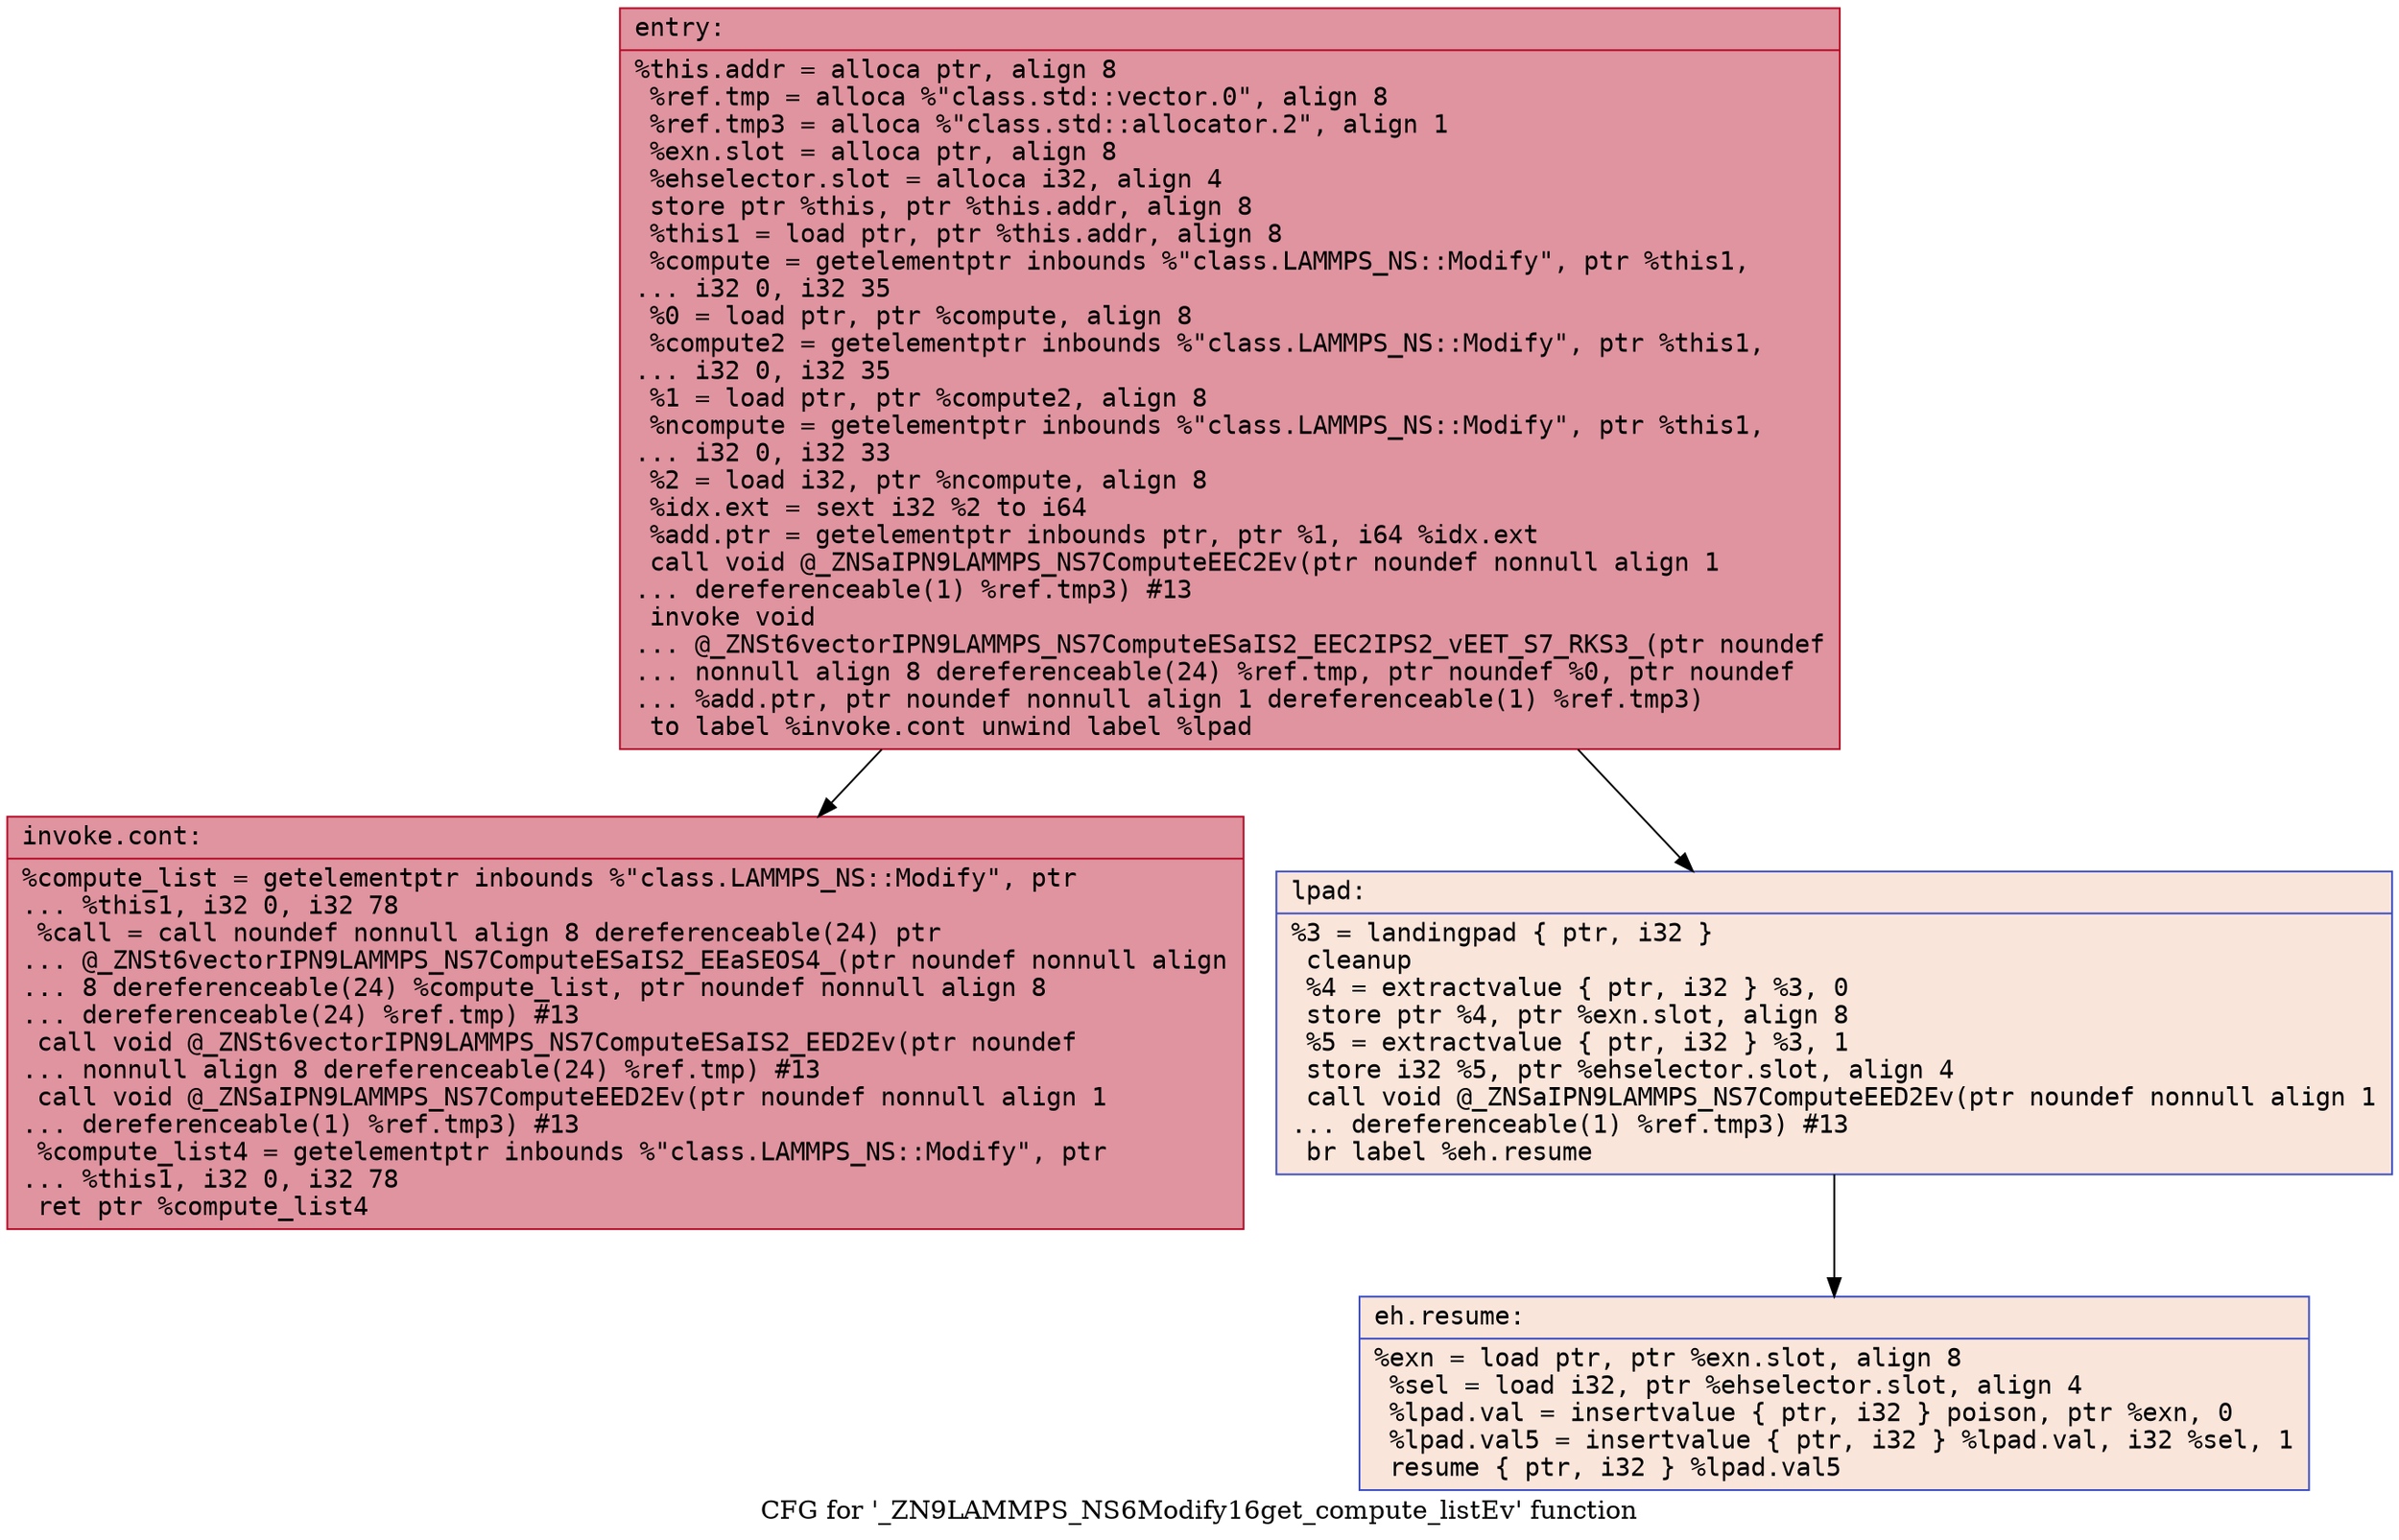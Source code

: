 digraph "CFG for '_ZN9LAMMPS_NS6Modify16get_compute_listEv' function" {
	label="CFG for '_ZN9LAMMPS_NS6Modify16get_compute_listEv' function";

	Node0x561f1641ead0 [shape=record,color="#b70d28ff", style=filled, fillcolor="#b70d2870" fontname="Courier",label="{entry:\l|  %this.addr = alloca ptr, align 8\l  %ref.tmp = alloca %\"class.std::vector.0\", align 8\l  %ref.tmp3 = alloca %\"class.std::allocator.2\", align 1\l  %exn.slot = alloca ptr, align 8\l  %ehselector.slot = alloca i32, align 4\l  store ptr %this, ptr %this.addr, align 8\l  %this1 = load ptr, ptr %this.addr, align 8\l  %compute = getelementptr inbounds %\"class.LAMMPS_NS::Modify\", ptr %this1,\l... i32 0, i32 35\l  %0 = load ptr, ptr %compute, align 8\l  %compute2 = getelementptr inbounds %\"class.LAMMPS_NS::Modify\", ptr %this1,\l... i32 0, i32 35\l  %1 = load ptr, ptr %compute2, align 8\l  %ncompute = getelementptr inbounds %\"class.LAMMPS_NS::Modify\", ptr %this1,\l... i32 0, i32 33\l  %2 = load i32, ptr %ncompute, align 8\l  %idx.ext = sext i32 %2 to i64\l  %add.ptr = getelementptr inbounds ptr, ptr %1, i64 %idx.ext\l  call void @_ZNSaIPN9LAMMPS_NS7ComputeEEC2Ev(ptr noundef nonnull align 1\l... dereferenceable(1) %ref.tmp3) #13\l  invoke void\l... @_ZNSt6vectorIPN9LAMMPS_NS7ComputeESaIS2_EEC2IPS2_vEET_S7_RKS3_(ptr noundef\l... nonnull align 8 dereferenceable(24) %ref.tmp, ptr noundef %0, ptr noundef\l... %add.ptr, ptr noundef nonnull align 1 dereferenceable(1) %ref.tmp3)\l          to label %invoke.cont unwind label %lpad\l}"];
	Node0x561f1641ead0 -> Node0x561f1641f830[tooltip="entry -> invoke.cont\nProbability 100.00%" ];
	Node0x561f1641ead0 -> Node0x561f1641f880[tooltip="entry -> lpad\nProbability 0.00%" ];
	Node0x561f1641f830 [shape=record,color="#b70d28ff", style=filled, fillcolor="#b70d2870" fontname="Courier",label="{invoke.cont:\l|  %compute_list = getelementptr inbounds %\"class.LAMMPS_NS::Modify\", ptr\l... %this1, i32 0, i32 78\l  %call = call noundef nonnull align 8 dereferenceable(24) ptr\l... @_ZNSt6vectorIPN9LAMMPS_NS7ComputeESaIS2_EEaSEOS4_(ptr noundef nonnull align\l... 8 dereferenceable(24) %compute_list, ptr noundef nonnull align 8\l... dereferenceable(24) %ref.tmp) #13\l  call void @_ZNSt6vectorIPN9LAMMPS_NS7ComputeESaIS2_EED2Ev(ptr noundef\l... nonnull align 8 dereferenceable(24) %ref.tmp) #13\l  call void @_ZNSaIPN9LAMMPS_NS7ComputeEED2Ev(ptr noundef nonnull align 1\l... dereferenceable(1) %ref.tmp3) #13\l  %compute_list4 = getelementptr inbounds %\"class.LAMMPS_NS::Modify\", ptr\l... %this1, i32 0, i32 78\l  ret ptr %compute_list4\l}"];
	Node0x561f1641f880 [shape=record,color="#3d50c3ff", style=filled, fillcolor="#f4c5ad70" fontname="Courier",label="{lpad:\l|  %3 = landingpad \{ ptr, i32 \}\l          cleanup\l  %4 = extractvalue \{ ptr, i32 \} %3, 0\l  store ptr %4, ptr %exn.slot, align 8\l  %5 = extractvalue \{ ptr, i32 \} %3, 1\l  store i32 %5, ptr %ehselector.slot, align 4\l  call void @_ZNSaIPN9LAMMPS_NS7ComputeEED2Ev(ptr noundef nonnull align 1\l... dereferenceable(1) %ref.tmp3) #13\l  br label %eh.resume\l}"];
	Node0x561f1641f880 -> Node0x561f16420450[tooltip="lpad -> eh.resume\nProbability 100.00%" ];
	Node0x561f16420450 [shape=record,color="#3d50c3ff", style=filled, fillcolor="#f4c5ad70" fontname="Courier",label="{eh.resume:\l|  %exn = load ptr, ptr %exn.slot, align 8\l  %sel = load i32, ptr %ehselector.slot, align 4\l  %lpad.val = insertvalue \{ ptr, i32 \} poison, ptr %exn, 0\l  %lpad.val5 = insertvalue \{ ptr, i32 \} %lpad.val, i32 %sel, 1\l  resume \{ ptr, i32 \} %lpad.val5\l}"];
}
